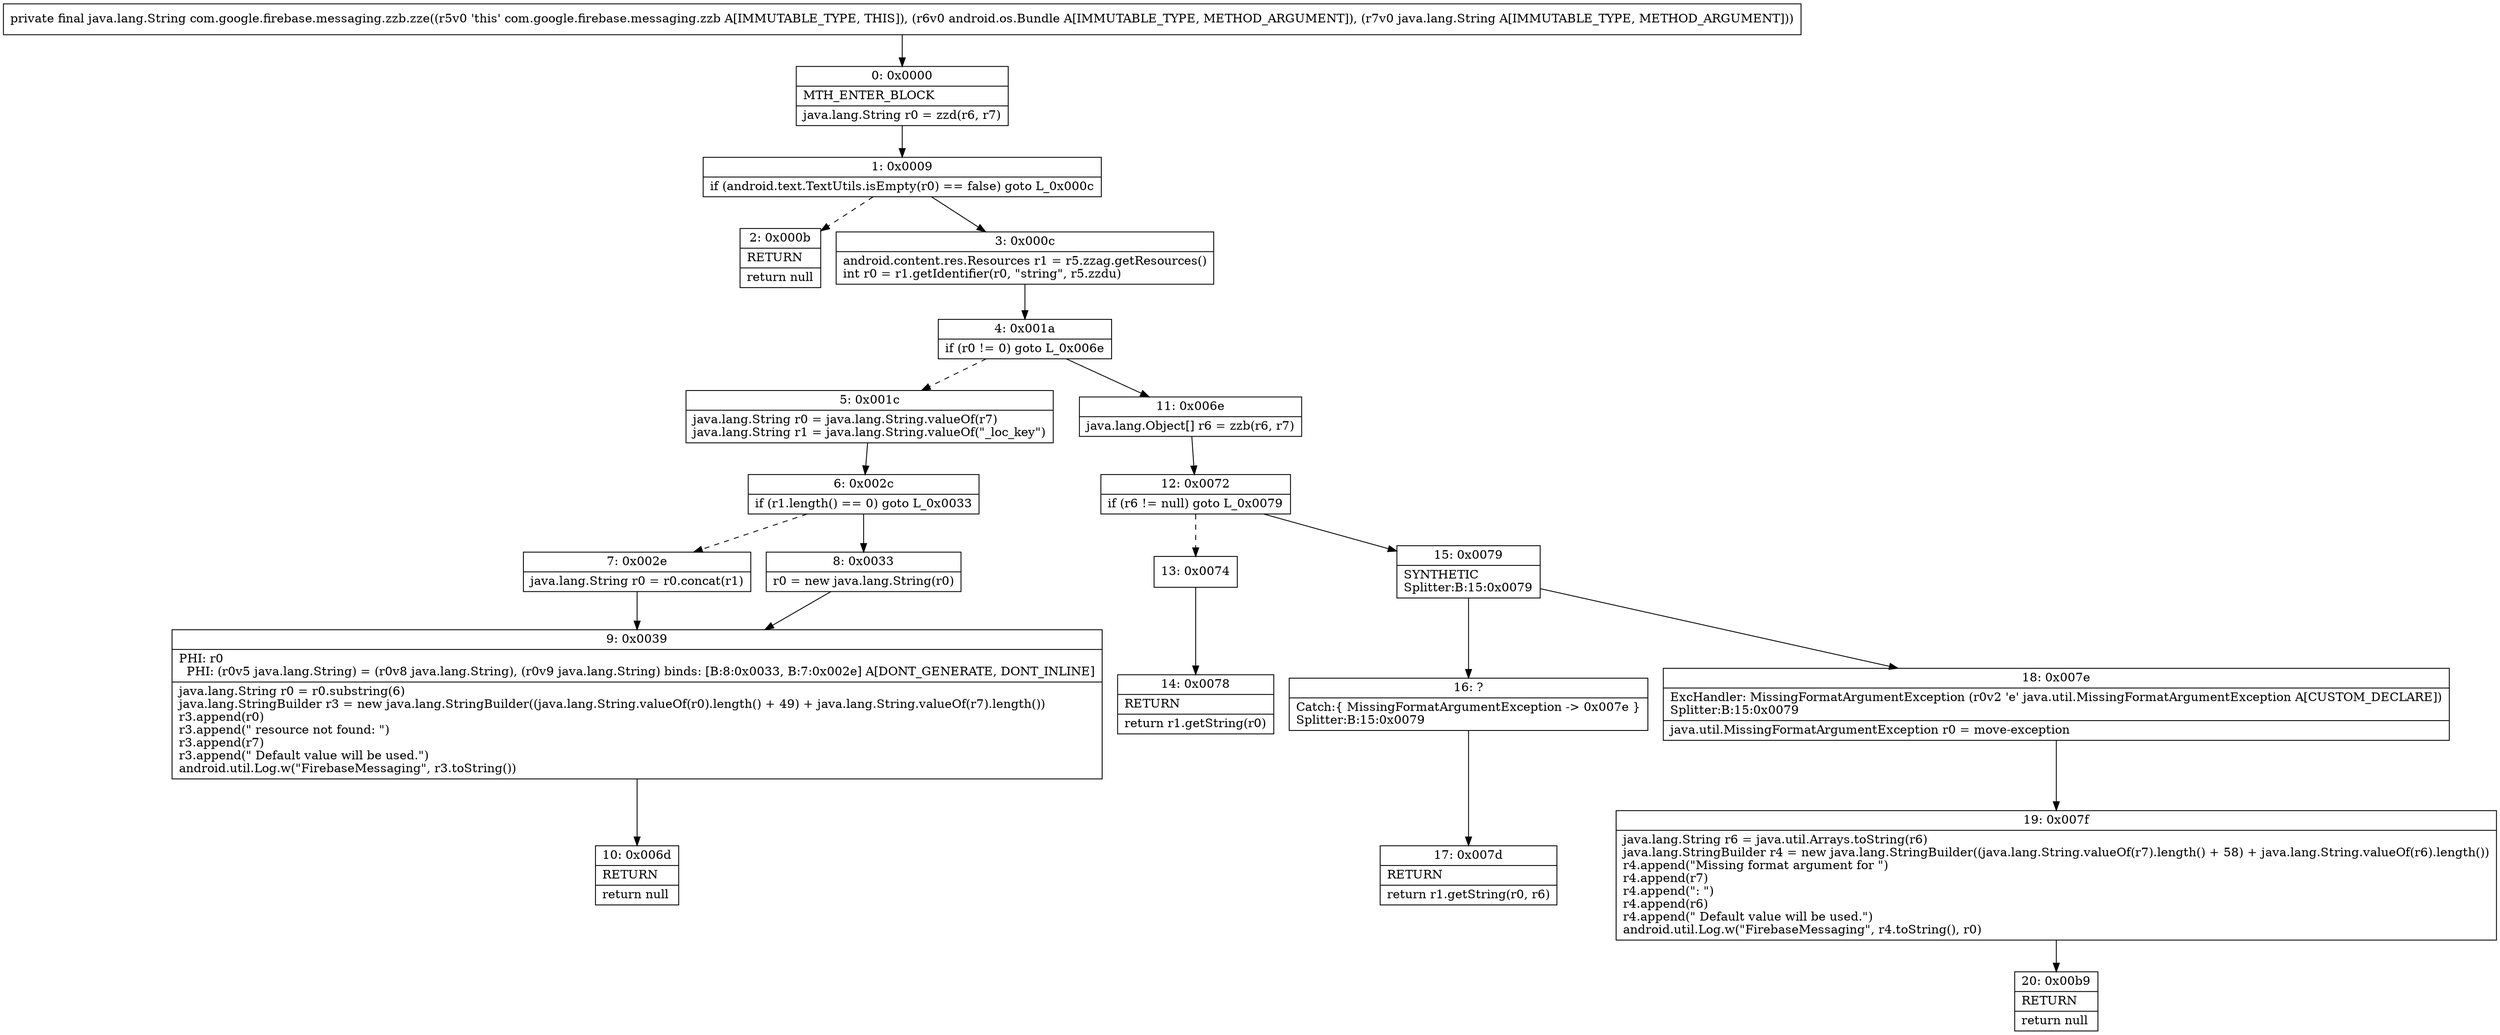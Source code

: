 digraph "CFG forcom.google.firebase.messaging.zzb.zze(Landroid\/os\/Bundle;Ljava\/lang\/String;)Ljava\/lang\/String;" {
Node_0 [shape=record,label="{0\:\ 0x0000|MTH_ENTER_BLOCK\l|java.lang.String r0 = zzd(r6, r7)\l}"];
Node_1 [shape=record,label="{1\:\ 0x0009|if (android.text.TextUtils.isEmpty(r0) == false) goto L_0x000c\l}"];
Node_2 [shape=record,label="{2\:\ 0x000b|RETURN\l|return null\l}"];
Node_3 [shape=record,label="{3\:\ 0x000c|android.content.res.Resources r1 = r5.zzag.getResources()\lint r0 = r1.getIdentifier(r0, \"string\", r5.zzdu)\l}"];
Node_4 [shape=record,label="{4\:\ 0x001a|if (r0 != 0) goto L_0x006e\l}"];
Node_5 [shape=record,label="{5\:\ 0x001c|java.lang.String r0 = java.lang.String.valueOf(r7)\ljava.lang.String r1 = java.lang.String.valueOf(\"_loc_key\")\l}"];
Node_6 [shape=record,label="{6\:\ 0x002c|if (r1.length() == 0) goto L_0x0033\l}"];
Node_7 [shape=record,label="{7\:\ 0x002e|java.lang.String r0 = r0.concat(r1)\l}"];
Node_8 [shape=record,label="{8\:\ 0x0033|r0 = new java.lang.String(r0)\l}"];
Node_9 [shape=record,label="{9\:\ 0x0039|PHI: r0 \l  PHI: (r0v5 java.lang.String) = (r0v8 java.lang.String), (r0v9 java.lang.String) binds: [B:8:0x0033, B:7:0x002e] A[DONT_GENERATE, DONT_INLINE]\l|java.lang.String r0 = r0.substring(6)\ljava.lang.StringBuilder r3 = new java.lang.StringBuilder((java.lang.String.valueOf(r0).length() + 49) + java.lang.String.valueOf(r7).length())\lr3.append(r0)\lr3.append(\" resource not found: \")\lr3.append(r7)\lr3.append(\" Default value will be used.\")\landroid.util.Log.w(\"FirebaseMessaging\", r3.toString())\l}"];
Node_10 [shape=record,label="{10\:\ 0x006d|RETURN\l|return null\l}"];
Node_11 [shape=record,label="{11\:\ 0x006e|java.lang.Object[] r6 = zzb(r6, r7)\l}"];
Node_12 [shape=record,label="{12\:\ 0x0072|if (r6 != null) goto L_0x0079\l}"];
Node_13 [shape=record,label="{13\:\ 0x0074}"];
Node_14 [shape=record,label="{14\:\ 0x0078|RETURN\l|return r1.getString(r0)\l}"];
Node_15 [shape=record,label="{15\:\ 0x0079|SYNTHETIC\lSplitter:B:15:0x0079\l}"];
Node_16 [shape=record,label="{16\:\ ?|Catch:\{ MissingFormatArgumentException \-\> 0x007e \}\lSplitter:B:15:0x0079\l}"];
Node_17 [shape=record,label="{17\:\ 0x007d|RETURN\l|return r1.getString(r0, r6)\l}"];
Node_18 [shape=record,label="{18\:\ 0x007e|ExcHandler: MissingFormatArgumentException (r0v2 'e' java.util.MissingFormatArgumentException A[CUSTOM_DECLARE])\lSplitter:B:15:0x0079\l|java.util.MissingFormatArgumentException r0 = move\-exception\l}"];
Node_19 [shape=record,label="{19\:\ 0x007f|java.lang.String r6 = java.util.Arrays.toString(r6)\ljava.lang.StringBuilder r4 = new java.lang.StringBuilder((java.lang.String.valueOf(r7).length() + 58) + java.lang.String.valueOf(r6).length())\lr4.append(\"Missing format argument for \")\lr4.append(r7)\lr4.append(\": \")\lr4.append(r6)\lr4.append(\" Default value will be used.\")\landroid.util.Log.w(\"FirebaseMessaging\", r4.toString(), r0)\l}"];
Node_20 [shape=record,label="{20\:\ 0x00b9|RETURN\l|return null\l}"];
MethodNode[shape=record,label="{private final java.lang.String com.google.firebase.messaging.zzb.zze((r5v0 'this' com.google.firebase.messaging.zzb A[IMMUTABLE_TYPE, THIS]), (r6v0 android.os.Bundle A[IMMUTABLE_TYPE, METHOD_ARGUMENT]), (r7v0 java.lang.String A[IMMUTABLE_TYPE, METHOD_ARGUMENT])) }"];
MethodNode -> Node_0;
Node_0 -> Node_1;
Node_1 -> Node_2[style=dashed];
Node_1 -> Node_3;
Node_3 -> Node_4;
Node_4 -> Node_5[style=dashed];
Node_4 -> Node_11;
Node_5 -> Node_6;
Node_6 -> Node_7[style=dashed];
Node_6 -> Node_8;
Node_7 -> Node_9;
Node_8 -> Node_9;
Node_9 -> Node_10;
Node_11 -> Node_12;
Node_12 -> Node_13[style=dashed];
Node_12 -> Node_15;
Node_13 -> Node_14;
Node_15 -> Node_16;
Node_15 -> Node_18;
Node_16 -> Node_17;
Node_18 -> Node_19;
Node_19 -> Node_20;
}

